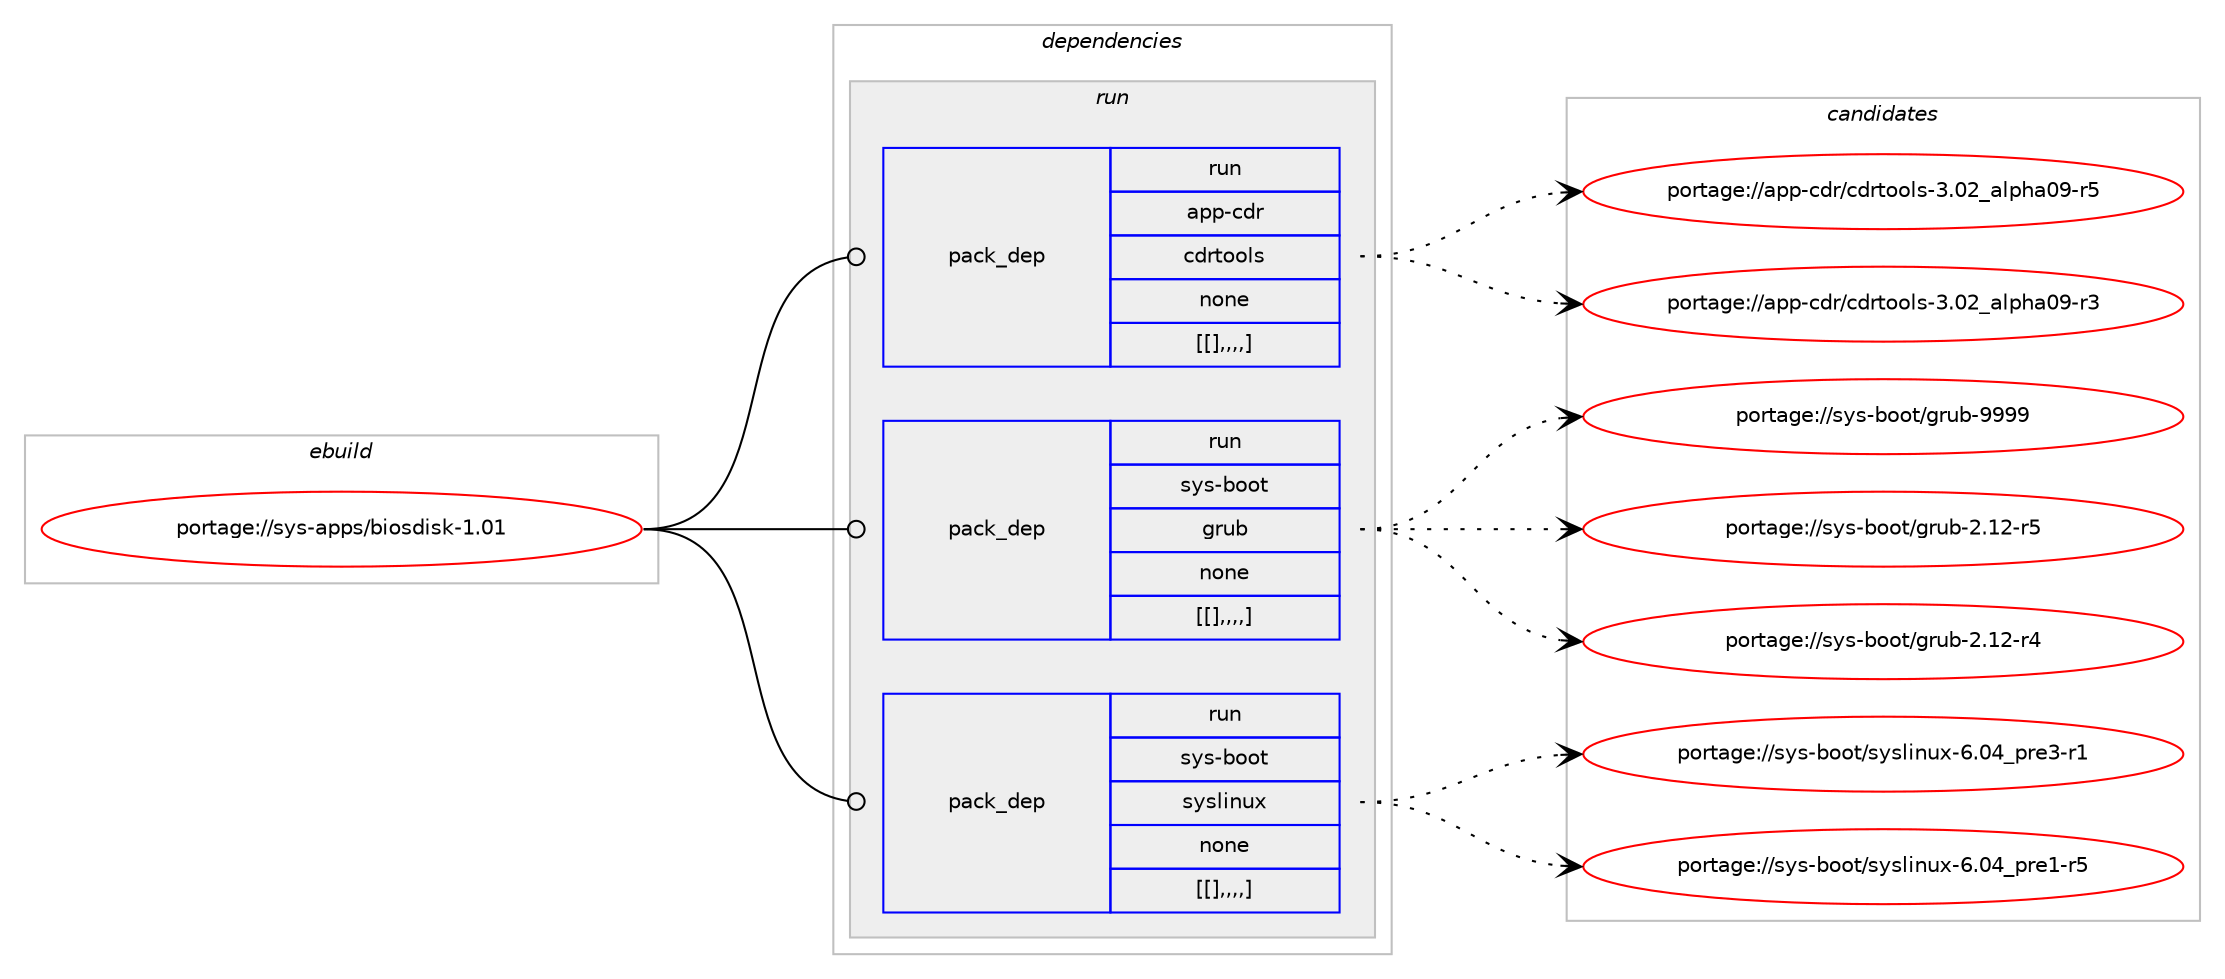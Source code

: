 digraph prolog {

# *************
# Graph options
# *************

newrank=true;
concentrate=true;
compound=true;
graph [rankdir=LR,fontname=Helvetica,fontsize=10,ranksep=1.5];#, ranksep=2.5, nodesep=0.2];
edge  [arrowhead=vee];
node  [fontname=Helvetica,fontsize=10];

# **********
# The ebuild
# **********

subgraph cluster_leftcol {
color=gray;
label=<<i>ebuild</i>>;
id [label="portage://sys-apps/biosdisk-1.01", color=red, width=4, href="../sys-apps/biosdisk-1.01.svg"];
}

# ****************
# The dependencies
# ****************

subgraph cluster_midcol {
color=gray;
label=<<i>dependencies</i>>;
subgraph cluster_compile {
fillcolor="#eeeeee";
style=filled;
label=<<i>compile</i>>;
}
subgraph cluster_compileandrun {
fillcolor="#eeeeee";
style=filled;
label=<<i>compile and run</i>>;
}
subgraph cluster_run {
fillcolor="#eeeeee";
style=filled;
label=<<i>run</i>>;
subgraph pack756 {
dependency966 [label=<<TABLE BORDER="0" CELLBORDER="1" CELLSPACING="0" CELLPADDING="4" WIDTH="220"><TR><TD ROWSPAN="6" CELLPADDING="30">pack_dep</TD></TR><TR><TD WIDTH="110">run</TD></TR><TR><TD>app-cdr</TD></TR><TR><TD>cdrtools</TD></TR><TR><TD>none</TD></TR><TR><TD>[[],,,,]</TD></TR></TABLE>>, shape=none, color=blue];
}
id:e -> dependency966:w [weight=20,style="solid",arrowhead="odot"];
subgraph pack757 {
dependency967 [label=<<TABLE BORDER="0" CELLBORDER="1" CELLSPACING="0" CELLPADDING="4" WIDTH="220"><TR><TD ROWSPAN="6" CELLPADDING="30">pack_dep</TD></TR><TR><TD WIDTH="110">run</TD></TR><TR><TD>sys-boot</TD></TR><TR><TD>grub</TD></TR><TR><TD>none</TD></TR><TR><TD>[[],,,,]</TD></TR></TABLE>>, shape=none, color=blue];
}
id:e -> dependency967:w [weight=20,style="solid",arrowhead="odot"];
subgraph pack758 {
dependency968 [label=<<TABLE BORDER="0" CELLBORDER="1" CELLSPACING="0" CELLPADDING="4" WIDTH="220"><TR><TD ROWSPAN="6" CELLPADDING="30">pack_dep</TD></TR><TR><TD WIDTH="110">run</TD></TR><TR><TD>sys-boot</TD></TR><TR><TD>syslinux</TD></TR><TR><TD>none</TD></TR><TR><TD>[[],,,,]</TD></TR></TABLE>>, shape=none, color=blue];
}
id:e -> dependency968:w [weight=20,style="solid",arrowhead="odot"];
}
}

# **************
# The candidates
# **************

subgraph cluster_choices {
rank=same;
color=gray;
label=<<i>candidates</i>>;

subgraph choice756 {
color=black;
nodesep=1;
choice9711211245991001144799100114116111111108115455146485095971081121049748574511453 [label="portage://app-cdr/cdrtools-3.02_alpha09-r5", color=red, width=4,href="../app-cdr/cdrtools-3.02_alpha09-r5.svg"];
choice9711211245991001144799100114116111111108115455146485095971081121049748574511451 [label="portage://app-cdr/cdrtools-3.02_alpha09-r3", color=red, width=4,href="../app-cdr/cdrtools-3.02_alpha09-r3.svg"];
dependency966:e -> choice9711211245991001144799100114116111111108115455146485095971081121049748574511453:w [style=dotted,weight="100"];
dependency966:e -> choice9711211245991001144799100114116111111108115455146485095971081121049748574511451:w [style=dotted,weight="100"];
}
subgraph choice757 {
color=black;
nodesep=1;
choice115121115459811111111647103114117984557575757 [label="portage://sys-boot/grub-9999", color=red, width=4,href="../sys-boot/grub-9999.svg"];
choice1151211154598111111116471031141179845504649504511453 [label="portage://sys-boot/grub-2.12-r5", color=red, width=4,href="../sys-boot/grub-2.12-r5.svg"];
choice1151211154598111111116471031141179845504649504511452 [label="portage://sys-boot/grub-2.12-r4", color=red, width=4,href="../sys-boot/grub-2.12-r4.svg"];
dependency967:e -> choice115121115459811111111647103114117984557575757:w [style=dotted,weight="100"];
dependency967:e -> choice1151211154598111111116471031141179845504649504511453:w [style=dotted,weight="100"];
dependency967:e -> choice1151211154598111111116471031141179845504649504511452:w [style=dotted,weight="100"];
}
subgraph choice759 {
color=black;
nodesep=1;
choice115121115459811111111647115121115108105110117120455446485295112114101514511449 [label="portage://sys-boot/syslinux-6.04_pre3-r1", color=red, width=4,href="../sys-boot/syslinux-6.04_pre3-r1.svg"];
choice115121115459811111111647115121115108105110117120455446485295112114101494511453 [label="portage://sys-boot/syslinux-6.04_pre1-r5", color=red, width=4,href="../sys-boot/syslinux-6.04_pre1-r5.svg"];
dependency968:e -> choice115121115459811111111647115121115108105110117120455446485295112114101514511449:w [style=dotted,weight="100"];
dependency968:e -> choice115121115459811111111647115121115108105110117120455446485295112114101494511453:w [style=dotted,weight="100"];
}
}

}
